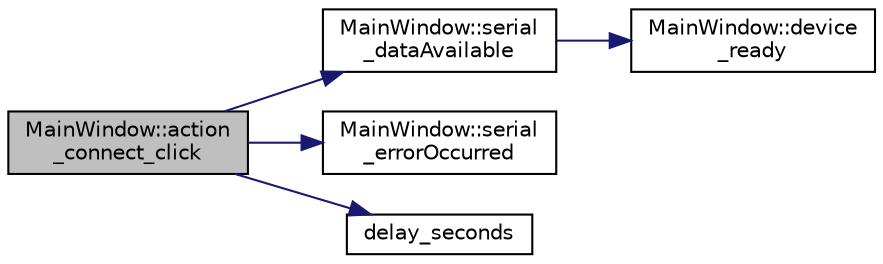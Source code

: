 digraph "MainWindow::action_connect_click"
{
  edge [fontname="Helvetica",fontsize="10",labelfontname="Helvetica",labelfontsize="10"];
  node [fontname="Helvetica",fontsize="10",shape=record];
  rankdir="LR";
  Node61 [label="MainWindow::action\l_connect_click",height=0.2,width=0.4,color="black", fillcolor="grey75", style="filled", fontcolor="black"];
  Node61 -> Node62 [color="midnightblue",fontsize="10",style="solid",fontname="Helvetica"];
  Node62 [label="MainWindow::serial\l_dataAvailable",height=0.2,width=0.4,color="black", fillcolor="white", style="filled",URL="$class_main_window.html#a8ef5ba3cc49d3b686953728b0f32ac25",tooltip="Reakcja na pojawienie sie danych na porcie szeregowym. "];
  Node62 -> Node63 [color="midnightblue",fontsize="10",style="solid",fontname="Helvetica"];
  Node63 [label="MainWindow::device\l_ready",height=0.2,width=0.4,color="black", fillcolor="white", style="filled",URL="$class_main_window.html#a979be71b9bb0355416aee2b4e3d664d4",tooltip="Slot określający gotowość urządzenia do pracy. "];
  Node61 -> Node64 [color="midnightblue",fontsize="10",style="solid",fontname="Helvetica"];
  Node64 [label="MainWindow::serial\l_errorOccurred",height=0.2,width=0.4,color="black", fillcolor="white", style="filled",URL="$class_main_window.html#a98049227c3d1ee766d9d2a85c057074e",tooltip="Reakcja na pojawienie sie bledu na porcie szeregowym. "];
  Node61 -> Node65 [color="midnightblue",fontsize="10",style="solid",fontname="Helvetica"];
  Node65 [label="delay_seconds",height=0.2,width=0.4,color="black", fillcolor="white", style="filled",URL="$time_8hh.html#a1a47ec56b5c5dfbbcfc83bbedb3c963d",tooltip="Funkcja wprowadzająca opóźnienie. "];
}
